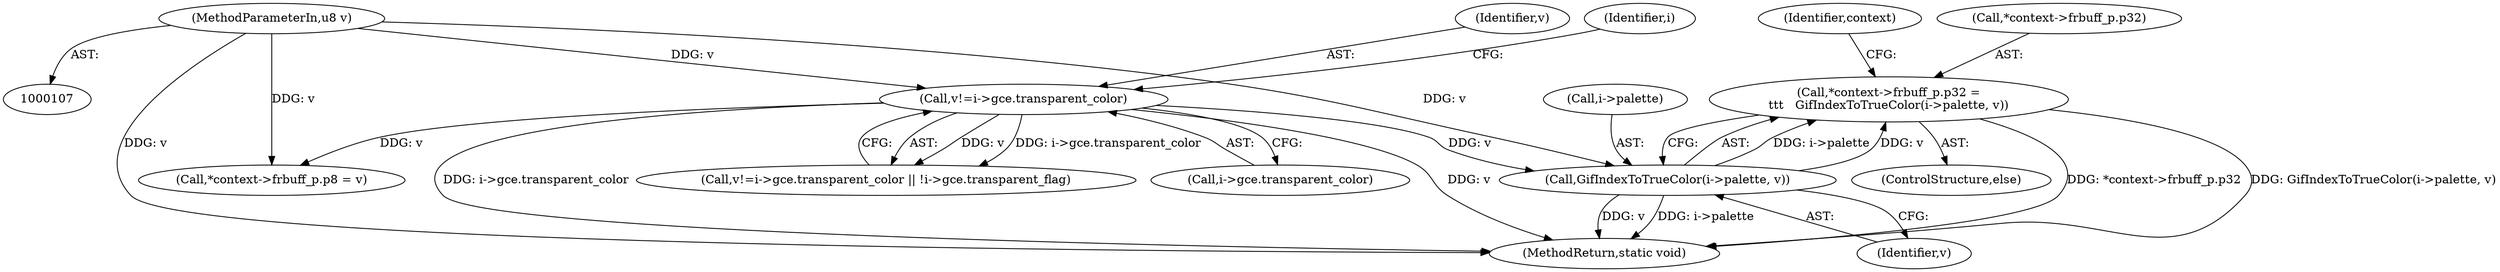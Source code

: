 digraph "0_ngiflib_37d939a6f511d16d4c95678025c235fe62e6417a@pointer" {
"1000150" [label="(Call,*context->frbuff_p.p32 =\n\t\t\t   GifIndexToTrueColor(i->palette, v))"];
"1000157" [label="(Call,GifIndexToTrueColor(i->palette, v))"];
"1000120" [label="(Call,v!=i->gce.transparent_color)"];
"1000110" [label="(MethodParameterIn,u8 v)"];
"1000150" [label="(Call,*context->frbuff_p.p32 =\n\t\t\t   GifIndexToTrueColor(i->palette, v))"];
"1000161" [label="(Identifier,v)"];
"1000120" [label="(Call,v!=i->gce.transparent_color)"];
"1000149" [label="(ControlStructure,else)"];
"1000141" [label="(Call,*context->frbuff_p.p8 = v)"];
"1000121" [label="(Identifier,v)"];
"1000166" [label="(Identifier,context)"];
"1000151" [label="(Call,*context->frbuff_p.p32)"];
"1000392" [label="(MethodReturn,static void)"];
"1000157" [label="(Call,GifIndexToTrueColor(i->palette, v))"];
"1000119" [label="(Call,v!=i->gce.transparent_color || !i->gce.transparent_flag)"];
"1000130" [label="(Identifier,i)"];
"1000158" [label="(Call,i->palette)"];
"1000122" [label="(Call,i->gce.transparent_color)"];
"1000110" [label="(MethodParameterIn,u8 v)"];
"1000150" -> "1000149"  [label="AST: "];
"1000150" -> "1000157"  [label="CFG: "];
"1000151" -> "1000150"  [label="AST: "];
"1000157" -> "1000150"  [label="AST: "];
"1000166" -> "1000150"  [label="CFG: "];
"1000150" -> "1000392"  [label="DDG: *context->frbuff_p.p32"];
"1000150" -> "1000392"  [label="DDG: GifIndexToTrueColor(i->palette, v)"];
"1000157" -> "1000150"  [label="DDG: i->palette"];
"1000157" -> "1000150"  [label="DDG: v"];
"1000157" -> "1000161"  [label="CFG: "];
"1000158" -> "1000157"  [label="AST: "];
"1000161" -> "1000157"  [label="AST: "];
"1000157" -> "1000392"  [label="DDG: i->palette"];
"1000157" -> "1000392"  [label="DDG: v"];
"1000120" -> "1000157"  [label="DDG: v"];
"1000110" -> "1000157"  [label="DDG: v"];
"1000120" -> "1000119"  [label="AST: "];
"1000120" -> "1000122"  [label="CFG: "];
"1000121" -> "1000120"  [label="AST: "];
"1000122" -> "1000120"  [label="AST: "];
"1000130" -> "1000120"  [label="CFG: "];
"1000119" -> "1000120"  [label="CFG: "];
"1000120" -> "1000392"  [label="DDG: v"];
"1000120" -> "1000392"  [label="DDG: i->gce.transparent_color"];
"1000120" -> "1000119"  [label="DDG: v"];
"1000120" -> "1000119"  [label="DDG: i->gce.transparent_color"];
"1000110" -> "1000120"  [label="DDG: v"];
"1000120" -> "1000141"  [label="DDG: v"];
"1000110" -> "1000107"  [label="AST: "];
"1000110" -> "1000392"  [label="DDG: v"];
"1000110" -> "1000141"  [label="DDG: v"];
}
